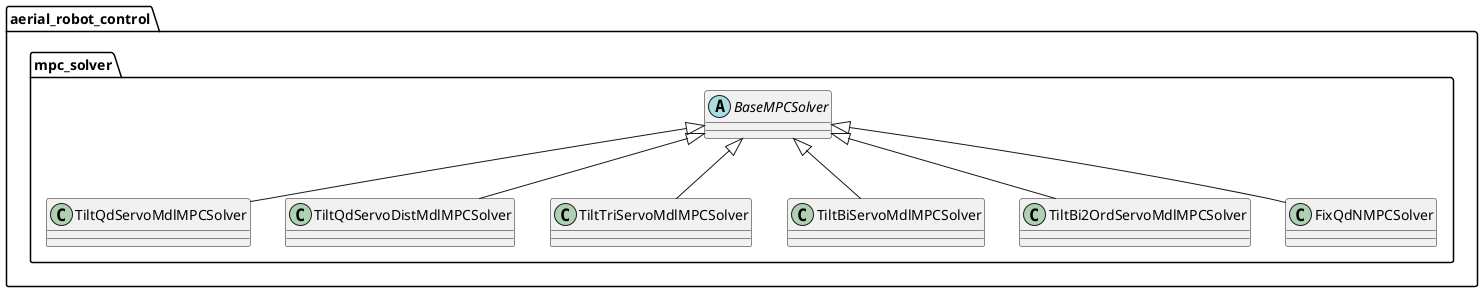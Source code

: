 @startuml
'https://plantuml.com/class-diagram

set namespaceSeparator ::

abstract class aerial_robot_control::mpc_solver::BaseMPCSolver

'all the solvers are based on the same base class

class aerial_robot_control::mpc_solver::TiltQdServoMdlMPCSolver {
}

class aerial_robot_control::mpc_solver::TiltQdServoDistMdlMPCSolver {
}

class aerial_robot_control::mpc_solver::TiltTriServoMdlMPCSolver {
}

class aerial_robot_control::mpc_solver::TiltBiServoMdlMPCSolver {
}

class aerial_robot_control::mpc_solver::TiltBi2OrdServoMdlMPCSolver {
}

class aerial_robot_control::mpc_solver::FixQdNMPCSolver {
}

BaseMPCSolver <|-- TiltQdServoMdlMPCSolver
BaseMPCSolver <|-- TiltQdServoDistMdlMPCSolver
BaseMPCSolver <|-- TiltTriServoMdlMPCSolver
BaseMPCSolver <|-- TiltBiServoMdlMPCSolver
BaseMPCSolver <|-- TiltBi2OrdServoMdlMPCSolver
BaseMPCSolver <|-- FixQdNMPCSolver

@enduml
